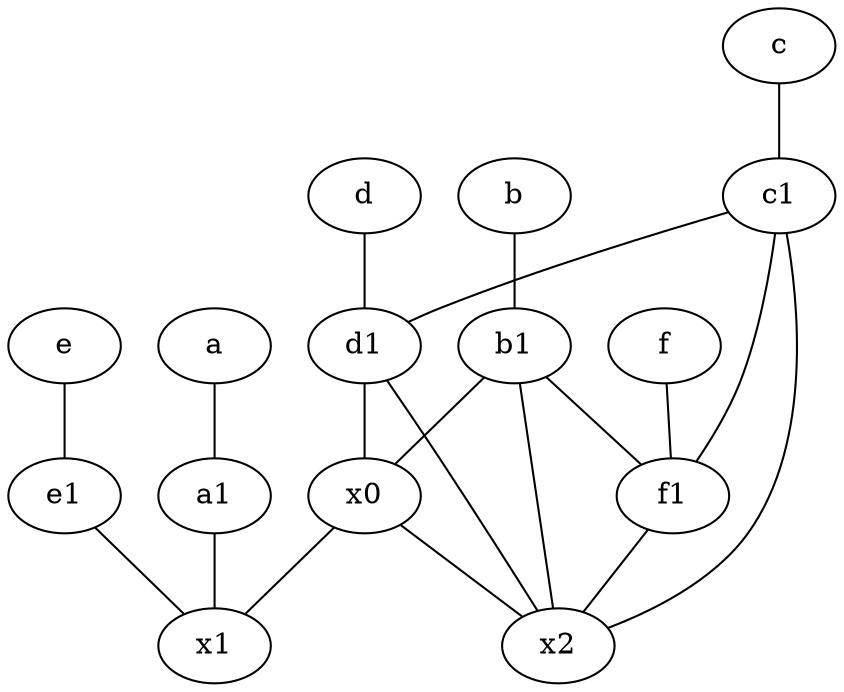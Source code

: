 graph {
	node [labelfontsize=50]
	d1 [labelfontsize=50 pos="3,5!"]
	x0 [labelfontsize=50]
	e1 [labelfontsize=50 pos="7,7!"]
	e [labelfontsize=50 pos="7,9!"]
	a [labelfontsize=50 pos="8,2!"]
	f1 [labelfontsize=50 pos="3,8!"]
	b [labelfontsize=50 pos="10,4!"]
	d [labelfontsize=50 pos="2,5!"]
	c [labelfontsize=50 pos="4.5,2!"]
	f [labelfontsize=50 pos="3,9!"]
	b1 [labelfontsize=50 pos="9,4!"]
	a1 [labelfontsize=50 pos="8,3!"]
	x1 [labelfontsize=50]
	c1 [labelfontsize=50 pos="4.5,3!"]
	x2 [labelfontsize=50]
	b1 -- f1
	b1 -- x2
	c -- c1
	c1 -- x2
	c1 -- f1
	b1 -- x0
	d1 -- x0
	b -- b1
	d1 -- x2
	d -- d1
	e1 -- x1
	x0 -- x1
	c1 -- d1
	f1 -- x2
	x0 -- x2
	a -- a1
	f -- f1
	a1 -- x1
	e -- e1
}
